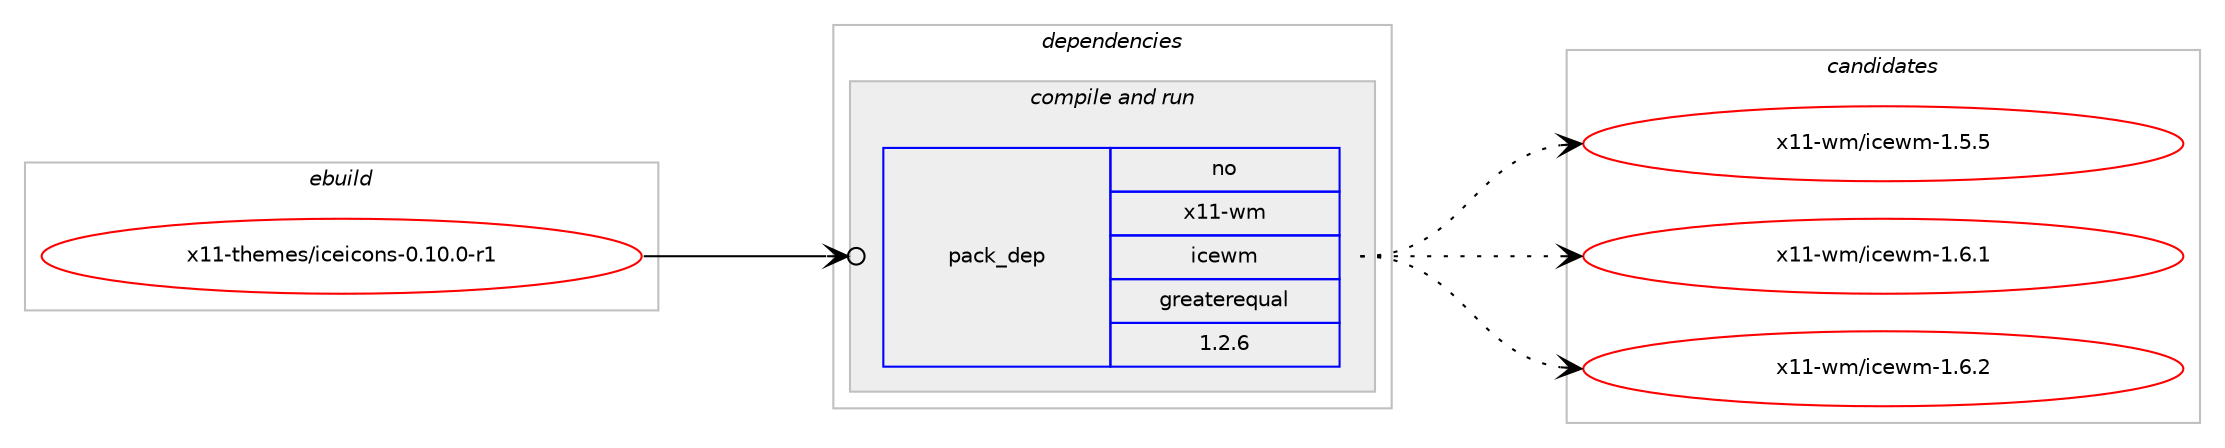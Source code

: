 digraph prolog {

# *************
# Graph options
# *************

newrank=true;
concentrate=true;
compound=true;
graph [rankdir=LR,fontname=Helvetica,fontsize=10,ranksep=1.5];#, ranksep=2.5, nodesep=0.2];
edge  [arrowhead=vee];
node  [fontname=Helvetica,fontsize=10];

# **********
# The ebuild
# **********

subgraph cluster_leftcol {
color=gray;
rank=same;
label=<<i>ebuild</i>>;
id [label="x11-themes/iceicons-0.10.0-r1", color=red, width=4, href="../x11-themes/iceicons-0.10.0-r1.svg"];
}

# ****************
# The dependencies
# ****************

subgraph cluster_midcol {
color=gray;
label=<<i>dependencies</i>>;
subgraph cluster_compile {
fillcolor="#eeeeee";
style=filled;
label=<<i>compile</i>>;
}
subgraph cluster_compileandrun {
fillcolor="#eeeeee";
style=filled;
label=<<i>compile and run</i>>;
subgraph pack687669 {
dependency924898 [label=<<TABLE BORDER="0" CELLBORDER="1" CELLSPACING="0" CELLPADDING="4" WIDTH="220"><TR><TD ROWSPAN="6" CELLPADDING="30">pack_dep</TD></TR><TR><TD WIDTH="110">no</TD></TR><TR><TD>x11-wm</TD></TR><TR><TD>icewm</TD></TR><TR><TD>greaterequal</TD></TR><TR><TD>1.2.6</TD></TR></TABLE>>, shape=none, color=blue];
}
id:e -> dependency924898:w [weight=20,style="solid",arrowhead="odotvee"];
}
subgraph cluster_run {
fillcolor="#eeeeee";
style=filled;
label=<<i>run</i>>;
}
}

# **************
# The candidates
# **************

subgraph cluster_choices {
rank=same;
color=gray;
label=<<i>candidates</i>>;

subgraph choice687669 {
color=black;
nodesep=1;
choice1204949451191094710599101119109454946534653 [label="x11-wm/icewm-1.5.5", color=red, width=4,href="../x11-wm/icewm-1.5.5.svg"];
choice1204949451191094710599101119109454946544649 [label="x11-wm/icewm-1.6.1", color=red, width=4,href="../x11-wm/icewm-1.6.1.svg"];
choice1204949451191094710599101119109454946544650 [label="x11-wm/icewm-1.6.2", color=red, width=4,href="../x11-wm/icewm-1.6.2.svg"];
dependency924898:e -> choice1204949451191094710599101119109454946534653:w [style=dotted,weight="100"];
dependency924898:e -> choice1204949451191094710599101119109454946544649:w [style=dotted,weight="100"];
dependency924898:e -> choice1204949451191094710599101119109454946544650:w [style=dotted,weight="100"];
}
}

}

